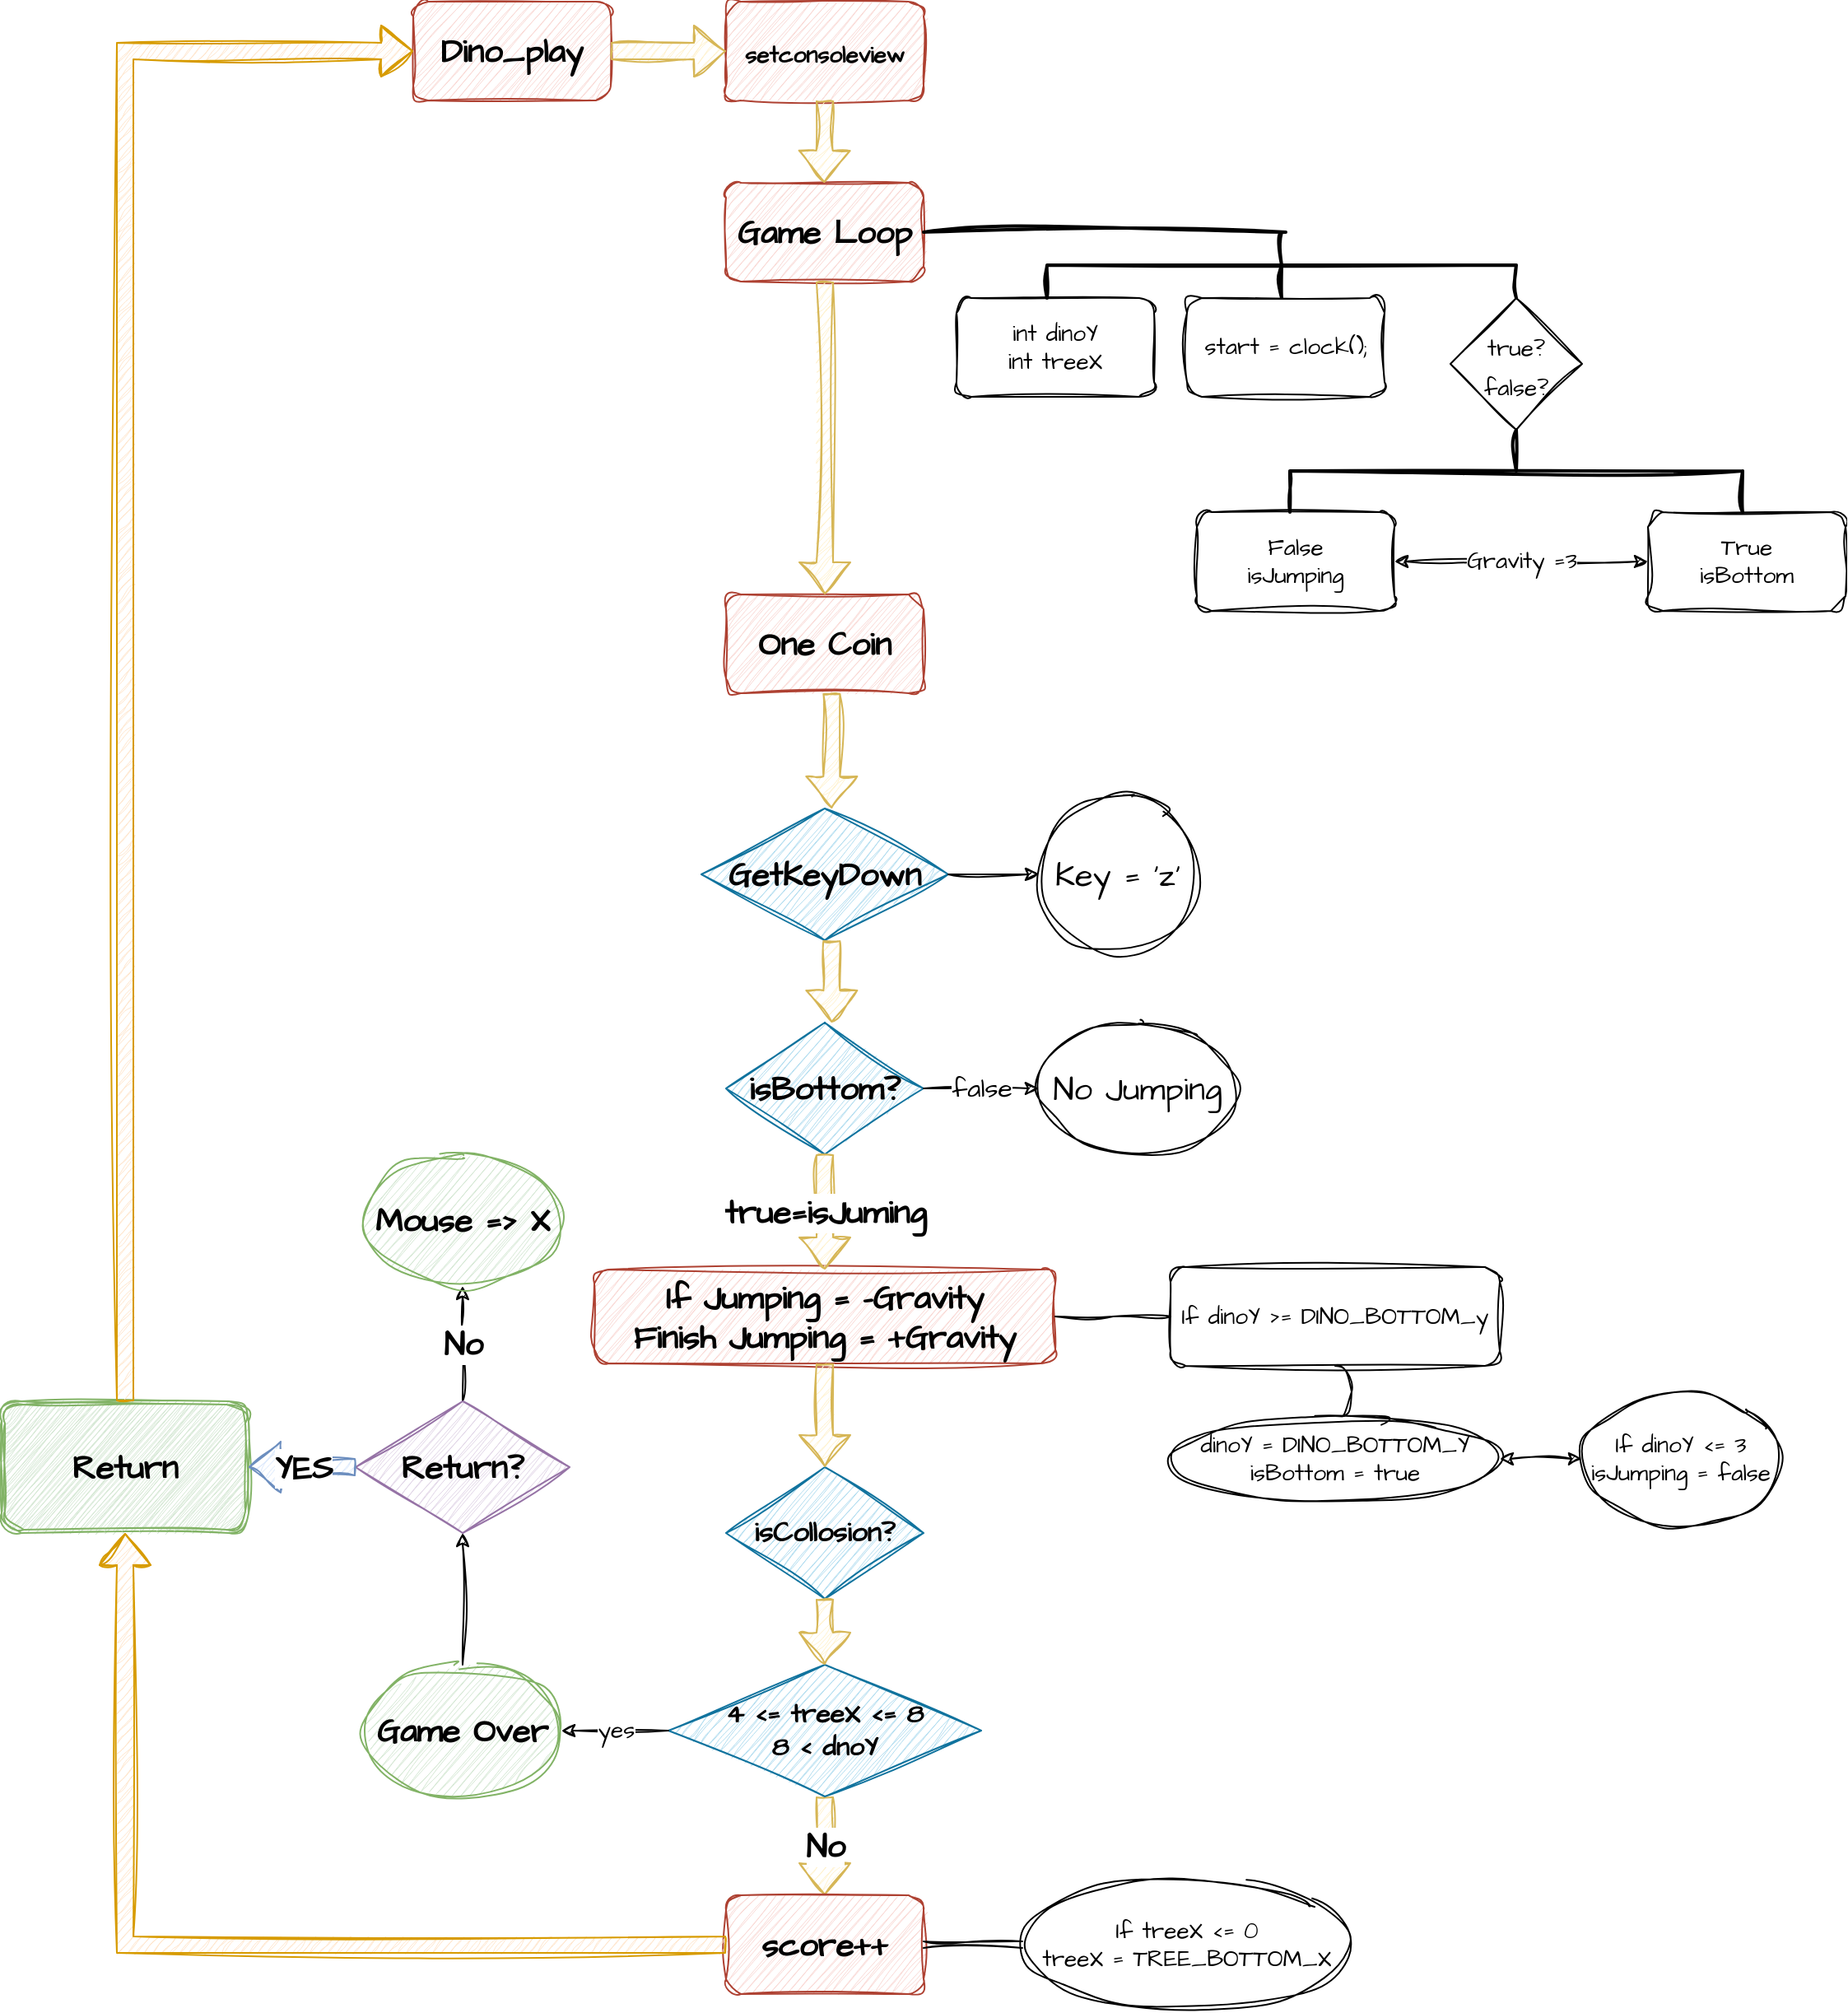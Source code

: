 <mxfile version="20.8.16" type="device"><diagram id="C5RBs43oDa-KdzZeNtuy" name="Page-1"><mxGraphModel dx="3194" dy="1383" grid="1" gridSize="10" guides="1" tooltips="1" connect="1" arrows="1" fold="1" page="1" pageScale="1" pageWidth="827" pageHeight="1169" math="0" shadow="0"><root><mxCell id="WIyWlLk6GJQsqaUBKTNV-0"/><mxCell id="WIyWlLk6GJQsqaUBKTNV-1" parent="WIyWlLk6GJQsqaUBKTNV-0"/><mxCell id="5nEHU6NJazl65n8TktcL-0" value="&lt;font style=&quot;font-size: 20px;&quot;&gt;&lt;b&gt;Game Loop&lt;/b&gt;&lt;/font&gt;" style="rounded=1;whiteSpace=wrap;html=1;hachureGap=4;fontFamily=Architects Daughter;fontSource=https%3A%2F%2Ffonts.googleapis.com%2Fcss%3Ffamily%3DArchitects%2BDaughter;fontSize=20;sketch=1;curveFitting=1;jiggle=2;fillColor=#fad9d5;strokeColor=#ae4132;shadow=0;" parent="WIyWlLk6GJQsqaUBKTNV-1" vertex="1"><mxGeometry x="160" y="170" width="120" height="60" as="geometry"/></mxCell><mxCell id="5nEHU6NJazl65n8TktcL-1" value="&lt;font style=&quot;font-size: 14px;&quot;&gt;&lt;b style=&quot;&quot;&gt;setconsoleview&lt;/b&gt;&lt;/font&gt;" style="rounded=1;whiteSpace=wrap;html=1;sketch=1;hachureGap=4;jiggle=2;curveFitting=1;fontFamily=Architects Daughter;fontSource=https%3A%2F%2Ffonts.googleapis.com%2Fcss%3Ffamily%3DArchitects%2BDaughter;fontSize=20;fillColor=#fad9d5;strokeColor=#ae4132;shadow=0;" parent="WIyWlLk6GJQsqaUBKTNV-1" vertex="1"><mxGeometry x="160" y="60" width="120" height="60" as="geometry"/></mxCell><mxCell id="5nEHU6NJazl65n8TktcL-3" value="&lt;font style=&quot;font-size: 14px;&quot;&gt;true?&lt;br&gt;false?&lt;/font&gt;" style="rhombus;whiteSpace=wrap;html=1;sketch=1;hachureGap=4;jiggle=2;curveFitting=1;fontFamily=Architects Daughter;fontSource=https%3A%2F%2Ffonts.googleapis.com%2Fcss%3Ffamily%3DArchitects%2BDaughter;fontSize=20;" parent="WIyWlLk6GJQsqaUBKTNV-1" vertex="1"><mxGeometry x="600" y="240" width="80" height="80" as="geometry"/></mxCell><mxCell id="5nEHU6NJazl65n8TktcL-6" value="False&lt;br&gt;isJumping" style="rounded=1;whiteSpace=wrap;html=1;sketch=1;hachureGap=4;jiggle=2;curveFitting=1;fontFamily=Architects Daughter;fontSource=https%3A%2F%2Ffonts.googleapis.com%2Fcss%3Ffamily%3DArchitects%2BDaughter;fontSize=14;" parent="WIyWlLk6GJQsqaUBKTNV-1" vertex="1"><mxGeometry x="446" y="370" width="120" height="60" as="geometry"/></mxCell><mxCell id="5nEHU6NJazl65n8TktcL-8" value="True&lt;br&gt;isBottom" style="rounded=1;whiteSpace=wrap;html=1;sketch=1;hachureGap=4;jiggle=2;curveFitting=1;fontFamily=Architects Daughter;fontSource=https%3A%2F%2Ffonts.googleapis.com%2Fcss%3Ffamily%3DArchitects%2BDaughter;fontSize=14;" parent="WIyWlLk6GJQsqaUBKTNV-1" vertex="1"><mxGeometry x="720" y="370" width="120" height="60" as="geometry"/></mxCell><mxCell id="5nEHU6NJazl65n8TktcL-12" value="Gravity =3" style="endArrow=classic;startArrow=classic;html=1;rounded=0;sketch=1;hachureGap=4;jiggle=2;curveFitting=1;fontFamily=Architects Daughter;fontSource=https%3A%2F%2Ffonts.googleapis.com%2Fcss%3Ffamily%3DArchitects%2BDaughter;fontSize=14;exitX=1;exitY=0.5;exitDx=0;exitDy=0;entryX=0;entryY=0.5;entryDx=0;entryDy=0;" parent="WIyWlLk6GJQsqaUBKTNV-1" source="5nEHU6NJazl65n8TktcL-6" target="5nEHU6NJazl65n8TktcL-8" edge="1"><mxGeometry width="50" height="50" relative="1" as="geometry"><mxPoint x="640" y="540" as="sourcePoint"/><mxPoint x="770" y="380" as="targetPoint"/><Array as="points"><mxPoint x="640" y="400"/></Array></mxGeometry></mxCell><mxCell id="5nEHU6NJazl65n8TktcL-18" value="int dinoY&lt;br&gt;int treeX" style="rounded=1;whiteSpace=wrap;html=1;sketch=1;hachureGap=4;jiggle=2;curveFitting=1;fontFamily=Architects Daughter;fontSource=https%3A%2F%2Ffonts.googleapis.com%2Fcss%3Ffamily%3DArchitects%2BDaughter;fontSize=14;" parent="WIyWlLk6GJQsqaUBKTNV-1" vertex="1"><mxGeometry x="300" y="240" width="120" height="60" as="geometry"/></mxCell><mxCell id="5nEHU6NJazl65n8TktcL-20" value="start = clock();" style="rounded=1;whiteSpace=wrap;html=1;sketch=1;hachureGap=4;jiggle=2;curveFitting=1;fontFamily=Architects Daughter;fontSource=https%3A%2F%2Ffonts.googleapis.com%2Fcss%3Ffamily%3DArchitects%2BDaughter;fontSize=14;" parent="WIyWlLk6GJQsqaUBKTNV-1" vertex="1"><mxGeometry x="440" y="240" width="120" height="60" as="geometry"/></mxCell><mxCell id="5nEHU6NJazl65n8TktcL-23" value="&lt;font style=&quot;font-size: 20px;&quot;&gt;&lt;b&gt;One Coin&lt;/b&gt;&lt;/font&gt;" style="rounded=1;whiteSpace=wrap;html=1;sketch=1;hachureGap=4;jiggle=2;curveFitting=1;fontFamily=Architects Daughter;fontSource=https%3A%2F%2Ffonts.googleapis.com%2Fcss%3Ffamily%3DArchitects%2BDaughter;fontSize=14;fillColor=#fad9d5;strokeColor=#ae4132;shadow=0;" parent="WIyWlLk6GJQsqaUBKTNV-1" vertex="1"><mxGeometry x="160" y="420" width="120" height="60" as="geometry"/></mxCell><mxCell id="5nEHU6NJazl65n8TktcL-24" value="&lt;b&gt;&lt;font style=&quot;font-size: 20px;&quot;&gt;Dino_play&lt;/font&gt;&lt;/b&gt;" style="rounded=1;whiteSpace=wrap;html=1;sketch=1;hachureGap=4;jiggle=2;curveFitting=1;fontFamily=Architects Daughter;fontSource=https%3A%2F%2Ffonts.googleapis.com%2Fcss%3Ffamily%3DArchitects%2BDaughter;fontSize=14;fillColor=#fad9d5;strokeColor=#ae4132;shadow=0;" parent="WIyWlLk6GJQsqaUBKTNV-1" vertex="1"><mxGeometry x="-30" y="60" width="120" height="60" as="geometry"/></mxCell><mxCell id="5nEHU6NJazl65n8TktcL-25" value="" style="shape=flexArrow;endArrow=classic;html=1;rounded=0;sketch=1;hachureGap=4;jiggle=2;curveFitting=1;fontFamily=Architects Daughter;fontSource=https%3A%2F%2Ffonts.googleapis.com%2Fcss%3Ffamily%3DArchitects%2BDaughter;fontSize=14;exitX=1;exitY=0.5;exitDx=0;exitDy=0;entryX=0;entryY=0.5;entryDx=0;entryDy=0;fillColor=#fff2cc;strokeColor=#d6b656;shadow=0;" parent="WIyWlLk6GJQsqaUBKTNV-1" source="5nEHU6NJazl65n8TktcL-24" target="5nEHU6NJazl65n8TktcL-1" edge="1"><mxGeometry width="50" height="50" relative="1" as="geometry"><mxPoint x="280" y="420" as="sourcePoint"/><mxPoint x="330" y="370" as="targetPoint"/></mxGeometry></mxCell><mxCell id="5nEHU6NJazl65n8TktcL-30" value="&lt;font style=&quot;font-size: 17px;&quot;&gt;&lt;b style=&quot;font-size: 17px;&quot;&gt;isCollosion?&lt;/b&gt;&lt;/font&gt;" style="rhombus;whiteSpace=wrap;html=1;sketch=1;hachureGap=4;jiggle=2;curveFitting=1;fontFamily=Architects Daughter;fontSource=https%3A%2F%2Ffonts.googleapis.com%2Fcss%3Ffamily%3DArchitects%2BDaughter;fontSize=17;fillColor=#b1ddf0;strokeColor=#10739e;shadow=0;" parent="WIyWlLk6GJQsqaUBKTNV-1" vertex="1"><mxGeometry x="160" y="950" width="120" height="80" as="geometry"/></mxCell><mxCell id="5nEHU6NJazl65n8TktcL-32" value="No" style="shape=flexArrow;endArrow=classic;html=1;rounded=0;sketch=1;hachureGap=4;jiggle=2;curveFitting=1;fontFamily=Architects Daughter;fontSource=https%3A%2F%2Ffonts.googleapis.com%2Fcss%3Ffamily%3DArchitects%2BDaughter;fontSize=20;exitX=0.5;exitY=1;exitDx=0;exitDy=0;fillColor=#fff2cc;strokeColor=#d6b656;shadow=0;entryX=0.5;entryY=0;entryDx=0;entryDy=0;fontStyle=1" parent="WIyWlLk6GJQsqaUBKTNV-1" source="5nEHU6NJazl65n8TktcL-34" edge="1" target="-PL5L-yIATQtPEYlqgl9-29"><mxGeometry width="50" height="50" relative="1" as="geometry"><mxPoint x="420" y="1030" as="sourcePoint"/><mxPoint x="230" y="1190" as="targetPoint"/></mxGeometry></mxCell><mxCell id="5nEHU6NJazl65n8TktcL-34" value="&lt;font style=&quot;font-size: 16px;&quot;&gt;&lt;b style=&quot;&quot;&gt;4 &amp;lt;= treeX &amp;lt;= 8&lt;br&gt;8 &amp;lt; dnoY&lt;/b&gt;&lt;/font&gt;" style="rhombus;whiteSpace=wrap;html=1;sketch=1;hachureGap=4;jiggle=2;curveFitting=1;fontFamily=Architects Daughter;fontSource=https%3A%2F%2Ffonts.googleapis.com%2Fcss%3Ffamily%3DArchitects%2BDaughter;fontSize=14;fillStyle=auto;rounded=0;fillColor=#b1ddf0;strokeColor=#10739e;" parent="WIyWlLk6GJQsqaUBKTNV-1" vertex="1"><mxGeometry x="125" y="1070" width="190" height="80" as="geometry"/></mxCell><mxCell id="5nEHU6NJazl65n8TktcL-36" value="yes" style="endArrow=classic;html=1;rounded=0;sketch=1;hachureGap=4;jiggle=2;curveFitting=1;fontFamily=Architects Daughter;fontSource=https%3A%2F%2Ffonts.googleapis.com%2Fcss%3Ffamily%3DArchitects%2BDaughter;fontSize=14;exitX=0;exitY=0.5;exitDx=0;exitDy=0;entryX=1;entryY=0.5;entryDx=0;entryDy=0;" parent="WIyWlLk6GJQsqaUBKTNV-1" source="5nEHU6NJazl65n8TktcL-34" target="5nEHU6NJazl65n8TktcL-37" edge="1"><mxGeometry width="50" height="50" relative="1" as="geometry"><mxPoint x="390" y="410" as="sourcePoint"/><mxPoint x="370" y="1050" as="targetPoint"/><Array as="points"/></mxGeometry></mxCell><mxCell id="5nEHU6NJazl65n8TktcL-37" value="&lt;b&gt;&lt;font style=&quot;font-size: 20px;&quot;&gt;Game Over&lt;/font&gt;&lt;/b&gt;" style="ellipse;whiteSpace=wrap;html=1;sketch=1;hachureGap=4;jiggle=2;curveFitting=1;fontFamily=Architects Daughter;fontSource=https%3A%2F%2Ffonts.googleapis.com%2Fcss%3Ffamily%3DArchitects%2BDaughter;fontSize=14;fillColor=#d5e8d4;strokeColor=#82b366;" parent="WIyWlLk6GJQsqaUBKTNV-1" vertex="1"><mxGeometry x="-60" y="1070" width="120" height="80" as="geometry"/></mxCell><mxCell id="-PL5L-yIATQtPEYlqgl9-1" value="&lt;b&gt;GetKeyDown&lt;/b&gt;" style="rhombus;whiteSpace=wrap;html=1;sketch=1;hachureGap=4;jiggle=2;curveFitting=1;fontFamily=Architects Daughter;fontSource=https%3A%2F%2Ffonts.googleapis.com%2Fcss%3Ffamily%3DArchitects%2BDaughter;fontSize=20;fillColor=#b1ddf0;strokeColor=#10739e;shadow=0;" parent="WIyWlLk6GJQsqaUBKTNV-1" vertex="1"><mxGeometry x="145" y="550" width="150" height="80" as="geometry"/></mxCell><mxCell id="-PL5L-yIATQtPEYlqgl9-3" value="&lt;b&gt;isBottom?&lt;/b&gt;" style="rhombus;whiteSpace=wrap;html=1;sketch=1;hachureGap=4;jiggle=2;curveFitting=1;fontFamily=Architects Daughter;fontSource=https%3A%2F%2Ffonts.googleapis.com%2Fcss%3Ffamily%3DArchitects%2BDaughter;fontSize=20;fillColor=#b1ddf0;strokeColor=#10739e;shadow=0;" parent="WIyWlLk6GJQsqaUBKTNV-1" vertex="1"><mxGeometry x="160" y="680" width="120" height="80" as="geometry"/></mxCell><mxCell id="-PL5L-yIATQtPEYlqgl9-5" value="false" style="endArrow=classic;html=1;rounded=0;sketch=1;hachureGap=4;jiggle=2;curveFitting=1;fontFamily=Architects Daughter;fontSource=https%3A%2F%2Ffonts.googleapis.com%2Fcss%3Ffamily%3DArchitects%2BDaughter;fontSize=16;" parent="WIyWlLk6GJQsqaUBKTNV-1" edge="1"><mxGeometry width="50" height="50" relative="1" as="geometry"><mxPoint x="280" y="720" as="sourcePoint"/><mxPoint x="350" y="720" as="targetPoint"/></mxGeometry></mxCell><mxCell id="-PL5L-yIATQtPEYlqgl9-7" value="No Jumping" style="ellipse;whiteSpace=wrap;html=1;sketch=1;hachureGap=4;jiggle=2;curveFitting=1;fontFamily=Architects Daughter;fontSource=https%3A%2F%2Ffonts.googleapis.com%2Fcss%3Ffamily%3DArchitects%2BDaughter;fontSize=20;" parent="WIyWlLk6GJQsqaUBKTNV-1" vertex="1"><mxGeometry x="350" y="680" width="120" height="80" as="geometry"/></mxCell><mxCell id="-PL5L-yIATQtPEYlqgl9-8" value="&lt;b&gt;If Jumping = -Gravity&lt;br&gt;Finish Jumping = +Gravity&lt;/b&gt;" style="rounded=1;whiteSpace=wrap;html=1;sketch=1;hachureGap=4;jiggle=2;curveFitting=1;fontFamily=Architects Daughter;fontSource=https%3A%2F%2Ffonts.googleapis.com%2Fcss%3Ffamily%3DArchitects%2BDaughter;fontSize=20;fillColor=#fad9d5;strokeColor=#ae4132;" parent="WIyWlLk6GJQsqaUBKTNV-1" vertex="1"><mxGeometry x="80" y="830" width="280" height="57" as="geometry"/></mxCell><mxCell id="-PL5L-yIATQtPEYlqgl9-12" value="" style="edgeStyle=entityRelationEdgeStyle;startArrow=none;endArrow=none;segment=10;curved=1;sourcePerimeterSpacing=0;targetPerimeterSpacing=0;rounded=0;sketch=1;hachureGap=4;jiggle=2;curveFitting=1;fontFamily=Architects Daughter;fontSource=https%3A%2F%2Ffonts.googleapis.com%2Fcss%3Ffamily%3DArchitects%2BDaughter;fontSize=16;entryX=0;entryY=0.5;entryDx=0;entryDy=0;" parent="WIyWlLk6GJQsqaUBKTNV-1" source="-PL5L-yIATQtPEYlqgl9-8" target="-PL5L-yIATQtPEYlqgl9-26" edge="1"><mxGeometry relative="1" as="geometry"><mxPoint x="70" y="940" as="sourcePoint"/><mxPoint x="65" y="813.0" as="targetPoint"/></mxGeometry></mxCell><mxCell id="-PL5L-yIATQtPEYlqgl9-22" value="" style="edgeStyle=entityRelationEdgeStyle;rounded=0;sketch=1;hachureGap=4;jiggle=2;curveFitting=1;orthogonalLoop=1;jettySize=auto;html=1;startArrow=none;endArrow=none;segment=10;curved=1;sourcePerimeterSpacing=0;exitX=0.5;exitY=1;exitDx=0;exitDy=0;fontFamily=Architects Daughter;fontSource=https%3A%2F%2Ffonts.googleapis.com%2Fcss%3Ffamily%3DArchitects%2BDaughter;fontSize=14;entryX=0.5;entryY=0;entryDx=0;entryDy=0;" parent="WIyWlLk6GJQsqaUBKTNV-1" source="-PL5L-yIATQtPEYlqgl9-26" target="-PL5L-yIATQtPEYlqgl9-16" edge="1"><mxGeometry relative="1" as="geometry"><mxPoint x="97.524" y="960" as="targetPoint"/><mxPoint x="-32.5" y="833" as="sourcePoint"/></mxGeometry></mxCell><mxCell id="-PL5L-yIATQtPEYlqgl9-16" value="dinoY = DINO_BOTTOM_Y&lt;br&gt;isBottom = true&lt;br&gt;" style="ellipse;whiteSpace=wrap;html=1;sketch=1;hachureGap=4;jiggle=2;curveFitting=1;fontFamily=Architects Daughter;fontSource=https%3A%2F%2Ffonts.googleapis.com%2Fcss%3Ffamily%3DArchitects%2BDaughter;fontSize=14;" parent="WIyWlLk6GJQsqaUBKTNV-1" vertex="1"><mxGeometry x="430" y="920" width="200" height="50" as="geometry"/></mxCell><mxCell id="-PL5L-yIATQtPEYlqgl9-26" value="If dinoY &amp;gt;= DINO_BOTTOM_y" style="rounded=1;whiteSpace=wrap;html=1;sketch=1;hachureGap=4;jiggle=2;curveFitting=1;fontFamily=Architects Daughter;fontSource=https%3A%2F%2Ffonts.googleapis.com%2Fcss%3Ffamily%3DArchitects%2BDaughter;fontSize=14;" parent="WIyWlLk6GJQsqaUBKTNV-1" vertex="1"><mxGeometry x="430" y="828.5" width="200" height="60" as="geometry"/></mxCell><mxCell id="-PL5L-yIATQtPEYlqgl9-27" value="" style="endArrow=classic;startArrow=classic;html=1;rounded=0;sketch=1;hachureGap=4;jiggle=2;curveFitting=1;fontFamily=Architects Daughter;fontSource=https%3A%2F%2Ffonts.googleapis.com%2Fcss%3Ffamily%3DArchitects%2BDaughter;fontSize=14;entryX=1;entryY=0.5;entryDx=0;entryDy=0;exitX=0;exitY=0.5;exitDx=0;exitDy=0;" parent="WIyWlLk6GJQsqaUBKTNV-1" source="-PL5L-yIATQtPEYlqgl9-28" target="-PL5L-yIATQtPEYlqgl9-16" edge="1"><mxGeometry width="50" height="50" relative="1" as="geometry"><mxPoint x="-240" y="885" as="sourcePoint"/><mxPoint x="-230" y="870" as="targetPoint"/></mxGeometry></mxCell><mxCell id="-PL5L-yIATQtPEYlqgl9-28" value="If dinoY &amp;lt;= 3&lt;br&gt;isJumping = false" style="ellipse;whiteSpace=wrap;html=1;sketch=1;hachureGap=4;jiggle=2;curveFitting=1;fontFamily=Architects Daughter;fontSource=https%3A%2F%2Ffonts.googleapis.com%2Fcss%3Ffamily%3DArchitects%2BDaughter;fontSize=14;" parent="WIyWlLk6GJQsqaUBKTNV-1" vertex="1"><mxGeometry x="680" y="905" width="120" height="80" as="geometry"/></mxCell><mxCell id="-PL5L-yIATQtPEYlqgl9-29" value="&lt;font style=&quot;font-size: 20px;&quot;&gt;&lt;b&gt;score++&lt;/b&gt;&lt;/font&gt;" style="rounded=1;whiteSpace=wrap;html=1;sketch=1;hachureGap=4;jiggle=2;curveFitting=1;fontFamily=Architects Daughter;fontSource=https%3A%2F%2Ffonts.googleapis.com%2Fcss%3Ffamily%3DArchitects%2BDaughter;fontSize=14;fillColor=#fad9d5;strokeColor=#ae4132;shadow=0;" parent="WIyWlLk6GJQsqaUBKTNV-1" vertex="1"><mxGeometry x="160" y="1210" width="120" height="60" as="geometry"/></mxCell><mxCell id="-PL5L-yIATQtPEYlqgl9-30" value="" style="shape=link;html=1;rounded=0;sketch=1;hachureGap=4;jiggle=2;curveFitting=1;fontFamily=Architects Daughter;fontSource=https%3A%2F%2Ffonts.googleapis.com%2Fcss%3Ffamily%3DArchitects%2BDaughter;fontSize=14;entryX=0;entryY=0.5;entryDx=0;entryDy=0;exitX=1;exitY=0.5;exitDx=0;exitDy=0;" parent="WIyWlLk6GJQsqaUBKTNV-1" target="-PL5L-yIATQtPEYlqgl9-31" edge="1" source="-PL5L-yIATQtPEYlqgl9-29"><mxGeometry width="100" relative="1" as="geometry"><mxPoint x="290" y="1220" as="sourcePoint"/><mxPoint x="325" y="1219.29" as="targetPoint"/></mxGeometry></mxCell><mxCell id="-PL5L-yIATQtPEYlqgl9-31" value="If treeX &amp;lt;= 0&lt;br&gt;treeX = TREE_BOTTOM_X" style="ellipse;whiteSpace=wrap;html=1;sketch=1;hachureGap=4;jiggle=2;curveFitting=1;fontFamily=Architects Daughter;fontSource=https%3A%2F%2Ffonts.googleapis.com%2Fcss%3Ffamily%3DArchitects%2BDaughter;fontSize=14;" parent="WIyWlLk6GJQsqaUBKTNV-1" vertex="1"><mxGeometry x="340" y="1200" width="200" height="80" as="geometry"/></mxCell><mxCell id="-PL5L-yIATQtPEYlqgl9-60" value="" style="strokeWidth=2;html=1;shape=mxgraph.flowchart.annotation_2;align=left;labelPosition=right;pointerEvents=1;sketch=1;hachureGap=4;jiggle=2;curveFitting=1;fontFamily=Architects Daughter;fontSource=https%3A%2F%2Ffonts.googleapis.com%2Fcss%3Ffamily%3DArchitects%2BDaughter;fontSize=14;direction=south;" parent="WIyWlLk6GJQsqaUBKTNV-1" vertex="1"><mxGeometry x="355" y="200" width="285" height="40" as="geometry"/></mxCell><mxCell id="-PL5L-yIATQtPEYlqgl9-68" value="" style="line;strokeWidth=2;html=1;sketch=1;hachureGap=4;jiggle=2;curveFitting=1;fontFamily=Architects Daughter;fontSource=https%3A%2F%2Ffonts.googleapis.com%2Fcss%3Ffamily%3DArchitects%2BDaughter;fontSize=14;direction=south;" parent="WIyWlLk6GJQsqaUBKTNV-1" vertex="1"><mxGeometry x="492.5" y="220" width="10" height="20" as="geometry"/></mxCell><mxCell id="-PL5L-yIATQtPEYlqgl9-77" value="" style="line;strokeWidth=2;html=1;sketch=1;hachureGap=4;jiggle=2;curveFitting=1;fontFamily=Architects Daughter;fontSource=https%3A%2F%2Ffonts.googleapis.com%2Fcss%3Ffamily%3DArchitects%2BDaughter;fontSize=14;" parent="WIyWlLk6GJQsqaUBKTNV-1" vertex="1"><mxGeometry x="280" y="195" width="220" height="10" as="geometry"/></mxCell><mxCell id="-PL5L-yIATQtPEYlqgl9-78" value="" style="shape=flexArrow;endArrow=classic;html=1;rounded=0;sketch=1;hachureGap=4;jiggle=2;curveFitting=1;fontFamily=Architects Daughter;fontSource=https%3A%2F%2Ffonts.googleapis.com%2Fcss%3Ffamily%3DArchitects%2BDaughter;fontSize=20;exitX=0;exitY=0.5;exitDx=0;exitDy=0;shadow=0;fillColor=#ffe6cc;strokeColor=#d79b00;fontStyle=1;entryX=0.5;entryY=1;entryDx=0;entryDy=0;" parent="WIyWlLk6GJQsqaUBKTNV-1" source="-PL5L-yIATQtPEYlqgl9-29" target="-PL5L-yIATQtPEYlqgl9-35" edge="1"><mxGeometry width="50" height="50" relative="1" as="geometry"><mxPoint x="200" y="1340" as="sourcePoint"/><mxPoint x="-210" y="1010" as="targetPoint"/><Array as="points"><mxPoint x="-250" y="1240"/><mxPoint x="-205" y="1240"/></Array></mxGeometry></mxCell><mxCell id="-PL5L-yIATQtPEYlqgl9-80" value="" style="endArrow=classic;html=1;rounded=0;sketch=1;hachureGap=4;jiggle=2;curveFitting=1;fontFamily=Architects Daughter;fontSource=https%3A%2F%2Ffonts.googleapis.com%2Fcss%3Ffamily%3DArchitects%2BDaughter;fontSize=20;exitX=1;exitY=0.5;exitDx=0;exitDy=0;" parent="WIyWlLk6GJQsqaUBKTNV-1" source="-PL5L-yIATQtPEYlqgl9-1" edge="1"><mxGeometry width="50" height="50" relative="1" as="geometry"><mxPoint x="460" y="690" as="sourcePoint"/><mxPoint x="350" y="590" as="targetPoint"/></mxGeometry></mxCell><mxCell id="-PL5L-yIATQtPEYlqgl9-81" value="Key = 'z'" style="ellipse;whiteSpace=wrap;html=1;aspect=fixed;sketch=1;hachureGap=4;jiggle=2;curveFitting=1;fontFamily=Architects Daughter;fontSource=https%3A%2F%2Ffonts.googleapis.com%2Fcss%3Ffamily%3DArchitects%2BDaughter;fontSize=20;" parent="WIyWlLk6GJQsqaUBKTNV-1" vertex="1"><mxGeometry x="350" y="542" width="96" height="96" as="geometry"/></mxCell><mxCell id="-PL5L-yIATQtPEYlqgl9-6" value="" style="shape=flexArrow;endArrow=classic;html=1;rounded=0;sketch=1;hachureGap=4;jiggle=2;curveFitting=1;fontFamily=Architects Daughter;fontSource=https%3A%2F%2Ffonts.googleapis.com%2Fcss%3Ffamily%3DArchitects%2BDaughter;fontSize=16;entryX=0.5;entryY=0;entryDx=0;entryDy=0;fillColor=#fff2cc;strokeColor=#d6b656;shadow=0;exitX=0.5;exitY=1;exitDx=0;exitDy=0;" edge="1" parent="WIyWlLk6GJQsqaUBKTNV-1" source="5nEHU6NJazl65n8TktcL-1"><mxGeometry width="50" height="50" relative="1" as="geometry"><mxPoint x="240" y="140" as="sourcePoint"/><mxPoint x="219.72" y="170" as="targetPoint"/></mxGeometry></mxCell><mxCell id="-PL5L-yIATQtPEYlqgl9-9" value="" style="shape=flexArrow;endArrow=classic;html=1;rounded=0;sketch=1;hachureGap=4;jiggle=2;curveFitting=1;fontFamily=Architects Daughter;fontSource=https%3A%2F%2Ffonts.googleapis.com%2Fcss%3Ffamily%3DArchitects%2BDaughter;fontSize=16;exitX=0.5;exitY=1;exitDx=0;exitDy=0;fillColor=#fff2cc;strokeColor=#d6b656;shadow=0;entryX=0.5;entryY=0;entryDx=0;entryDy=0;" edge="1" parent="WIyWlLk6GJQsqaUBKTNV-1" source="5nEHU6NJazl65n8TktcL-0" target="5nEHU6NJazl65n8TktcL-23"><mxGeometry width="50" height="50" relative="1" as="geometry"><mxPoint x="230.0" y="250" as="sourcePoint"/><mxPoint x="260" y="360" as="targetPoint"/></mxGeometry></mxCell><mxCell id="-PL5L-yIATQtPEYlqgl9-10" value="" style="shape=flexArrow;endArrow=classic;html=1;rounded=0;sketch=1;hachureGap=4;jiggle=2;curveFitting=1;fontFamily=Architects Daughter;fontSource=https%3A%2F%2Ffonts.googleapis.com%2Fcss%3Ffamily%3DArchitects%2BDaughter;fontSize=14;exitX=0.5;exitY=1;exitDx=0;exitDy=0;fillColor=#fff2cc;strokeColor=#d6b656;shadow=0;" edge="1" parent="WIyWlLk6GJQsqaUBKTNV-1"><mxGeometry width="50" height="50" relative="1" as="geometry"><mxPoint x="224.17" y="480" as="sourcePoint"/><mxPoint x="224.17" y="550" as="targetPoint"/><Array as="points"/></mxGeometry></mxCell><mxCell id="-PL5L-yIATQtPEYlqgl9-11" value="" style="shape=flexArrow;endArrow=classic;html=1;rounded=0;sketch=1;hachureGap=4;jiggle=2;curveFitting=1;fontFamily=Architects Daughter;fontSource=https%3A%2F%2Ffonts.googleapis.com%2Fcss%3Ffamily%3DArchitects%2BDaughter;fontSize=16;exitX=0.5;exitY=1;exitDx=0;exitDy=0;fillColor=#fff2cc;strokeColor=#d6b656;shadow=0;" edge="1" parent="WIyWlLk6GJQsqaUBKTNV-1"><mxGeometry width="50" height="50" relative="1" as="geometry"><mxPoint x="224.17" y="630" as="sourcePoint"/><mxPoint x="224.17" y="680" as="targetPoint"/></mxGeometry></mxCell><mxCell id="-PL5L-yIATQtPEYlqgl9-13" value="true=&lt;font style=&quot;font-size: 20px;&quot;&gt;isJuming&lt;/font&gt;" style="shape=flexArrow;endArrow=classic;html=1;rounded=0;sketch=1;hachureGap=4;jiggle=2;curveFitting=1;fontFamily=Architects Daughter;fontSource=https%3A%2F%2Ffonts.googleapis.com%2Fcss%3Ffamily%3DArchitects%2BDaughter;fontSize=20;fillColor=#fff2cc;strokeColor=#d6b656;shadow=0;exitX=0.5;exitY=1;exitDx=0;exitDy=0;entryX=0.5;entryY=0;entryDx=0;entryDy=0;fontStyle=1" edge="1" parent="WIyWlLk6GJQsqaUBKTNV-1" source="-PL5L-yIATQtPEYlqgl9-3" target="-PL5L-yIATQtPEYlqgl9-8"><mxGeometry width="50" height="50" relative="1" as="geometry"><mxPoint x="310" y="780" as="sourcePoint"/><mxPoint x="224.17" y="830" as="targetPoint"/></mxGeometry></mxCell><mxCell id="-PL5L-yIATQtPEYlqgl9-14" value="" style="shape=flexArrow;endArrow=classic;html=1;rounded=0;sketch=1;hachureGap=4;jiggle=2;curveFitting=1;fontFamily=Architects Daughter;fontSource=https%3A%2F%2Ffonts.googleapis.com%2Fcss%3Ffamily%3DArchitects%2BDaughter;fontSize=14;exitX=0.5;exitY=1;exitDx=0;exitDy=0;fillColor=#fff2cc;strokeColor=#d6b656;shadow=0;entryX=0.5;entryY=0;entryDx=0;entryDy=0;" edge="1" parent="WIyWlLk6GJQsqaUBKTNV-1" source="-PL5L-yIATQtPEYlqgl9-8" target="5nEHU6NJazl65n8TktcL-30"><mxGeometry width="50" height="50" relative="1" as="geometry"><mxPoint x="234.17" y="890" as="sourcePoint"/><mxPoint x="260" y="940" as="targetPoint"/></mxGeometry></mxCell><mxCell id="-PL5L-yIATQtPEYlqgl9-15" value="" style="shape=flexArrow;endArrow=classic;html=1;rounded=0;sketch=1;hachureGap=4;jiggle=2;curveFitting=1;fontFamily=Architects Daughter;fontSource=https%3A%2F%2Ffonts.googleapis.com%2Fcss%3Ffamily%3DArchitects%2BDaughter;fontSize=14;exitX=0.5;exitY=1;exitDx=0;exitDy=0;entryX=0.5;entryY=0;entryDx=0;entryDy=0;fillColor=#fff2cc;strokeColor=#d6b656;shadow=0;" edge="1" parent="WIyWlLk6GJQsqaUBKTNV-1" source="5nEHU6NJazl65n8TktcL-30" target="5nEHU6NJazl65n8TktcL-34"><mxGeometry width="50" height="50" relative="1" as="geometry"><mxPoint x="234.17" y="1030" as="sourcePoint"/><mxPoint x="234.17" y="1060" as="targetPoint"/></mxGeometry></mxCell><mxCell id="-PL5L-yIATQtPEYlqgl9-23" value="" style="endArrow=classic;html=1;rounded=0;shadow=0;sketch=1;hachureGap=4;jiggle=2;curveFitting=1;fontFamily=Architects Daughter;fontSource=https%3A%2F%2Ffonts.googleapis.com%2Fcss%3Ffamily%3DArchitects%2BDaughter;fontSize=20;exitX=0.5;exitY=0;exitDx=0;exitDy=0;" edge="1" parent="WIyWlLk6GJQsqaUBKTNV-1" source="5nEHU6NJazl65n8TktcL-37"><mxGeometry width="50" height="50" relative="1" as="geometry"><mxPoint x="-40" y="990" as="sourcePoint"/><mxPoint y="990" as="targetPoint"/></mxGeometry></mxCell><mxCell id="-PL5L-yIATQtPEYlqgl9-40" value="No" style="edgeStyle=orthogonalEdgeStyle;rounded=0;sketch=1;hachureGap=4;jiggle=2;curveFitting=1;orthogonalLoop=1;jettySize=auto;html=1;exitX=0.5;exitY=0;exitDx=0;exitDy=0;shadow=0;fontFamily=Architects Daughter;fontSource=https%3A%2F%2Ffonts.googleapis.com%2Fcss%3Ffamily%3DArchitects%2BDaughter;fontSize=20;fontStyle=1" edge="1" parent="WIyWlLk6GJQsqaUBKTNV-1" source="-PL5L-yIATQtPEYlqgl9-33"><mxGeometry relative="1" as="geometry"><mxPoint y="840" as="targetPoint"/></mxGeometry></mxCell><mxCell id="-PL5L-yIATQtPEYlqgl9-33" value="&lt;b&gt;Return?&lt;/b&gt;" style="rhombus;whiteSpace=wrap;html=1;rounded=0;shadow=0;sketch=1;hachureGap=4;jiggle=2;fillStyle=auto;curveFitting=1;fontFamily=Architects Daughter;fontSource=https%3A%2F%2Ffonts.googleapis.com%2Fcss%3Ffamily%3DArchitects%2BDaughter;fontSize=20;fillColor=#e1d5e7;strokeColor=#9673a6;" vertex="1" parent="WIyWlLk6GJQsqaUBKTNV-1"><mxGeometry x="-65" y="910" width="130" height="80" as="geometry"/></mxCell><mxCell id="-PL5L-yIATQtPEYlqgl9-35" value="&lt;b&gt;Return&lt;/b&gt;" style="shape=ext;double=1;rounded=1;whiteSpace=wrap;html=1;shadow=0;sketch=1;hachureGap=4;jiggle=2;fillStyle=auto;curveFitting=1;fontFamily=Architects Daughter;fontSource=https%3A%2F%2Ffonts.googleapis.com%2Fcss%3Ffamily%3DArchitects%2BDaughter;fontSize=20;fillColor=#d5e8d4;strokeColor=#82b366;" vertex="1" parent="WIyWlLk6GJQsqaUBKTNV-1"><mxGeometry x="-280" y="910" width="150" height="80" as="geometry"/></mxCell><mxCell id="-PL5L-yIATQtPEYlqgl9-36" value="" style="shape=flexArrow;endArrow=classic;html=1;rounded=0;sketch=1;hachureGap=4;jiggle=2;curveFitting=1;fontFamily=Architects Daughter;fontSource=https%3A%2F%2Ffonts.googleapis.com%2Fcss%3Ffamily%3DArchitects%2BDaughter;fontSize=20;shadow=0;fillColor=#ffe6cc;strokeColor=#d79b00;fontStyle=1;entryX=0;entryY=0.5;entryDx=0;entryDy=0;exitX=0.5;exitY=0;exitDx=0;exitDy=0;" edge="1" parent="WIyWlLk6GJQsqaUBKTNV-1" source="-PL5L-yIATQtPEYlqgl9-35" target="5nEHU6NJazl65n8TktcL-24"><mxGeometry width="50" height="50" relative="1" as="geometry"><mxPoint x="-500" y="840" as="sourcePoint"/><mxPoint x="-415" y="450" as="targetPoint"/><Array as="points"><mxPoint x="-205" y="90"/></Array></mxGeometry></mxCell><mxCell id="-PL5L-yIATQtPEYlqgl9-37" value="YES" style="shape=flexArrow;endArrow=classic;html=1;rounded=0;shadow=0;sketch=1;hachureGap=4;jiggle=2;curveFitting=1;fontFamily=Architects Daughter;fontSource=https%3A%2F%2Ffonts.googleapis.com%2Fcss%3Ffamily%3DArchitects%2BDaughter;fontSize=20;exitX=0;exitY=0.5;exitDx=0;exitDy=0;fillColor=#dae8fc;strokeColor=#6c8ebf;fontStyle=1" edge="1" parent="WIyWlLk6GJQsqaUBKTNV-1" source="-PL5L-yIATQtPEYlqgl9-33" target="-PL5L-yIATQtPEYlqgl9-35"><mxGeometry width="50" height="50" relative="1" as="geometry"><mxPoint x="50" y="910" as="sourcePoint"/><mxPoint x="100" y="860" as="targetPoint"/></mxGeometry></mxCell><mxCell id="-PL5L-yIATQtPEYlqgl9-42" value="&lt;b&gt;Mouse =&amp;gt; X&lt;/b&gt;" style="ellipse;whiteSpace=wrap;html=1;rounded=0;shadow=0;sketch=1;hachureGap=4;jiggle=2;fillStyle=auto;curveFitting=1;fontFamily=Architects Daughter;fontSource=https%3A%2F%2Ffonts.googleapis.com%2Fcss%3Ffamily%3DArchitects%2BDaughter;fontSize=20;fillColor=#d5e8d4;strokeColor=#82b366;" vertex="1" parent="WIyWlLk6GJQsqaUBKTNV-1"><mxGeometry x="-60" y="760" width="120" height="80" as="geometry"/></mxCell><mxCell id="-PL5L-yIATQtPEYlqgl9-44" value="" style="strokeWidth=2;html=1;shape=mxgraph.flowchart.annotation_2;align=left;labelPosition=right;pointerEvents=1;rounded=0;shadow=0;sketch=1;hachureGap=4;jiggle=2;fillStyle=auto;curveFitting=1;fontFamily=Architects Daughter;fontSource=https%3A%2F%2Ffonts.googleapis.com%2Fcss%3Ffamily%3DArchitects%2BDaughter;fontSize=20;fillColor=#f0ca56;direction=south;" vertex="1" parent="WIyWlLk6GJQsqaUBKTNV-1"><mxGeometry x="502.5" y="320" width="275" height="50" as="geometry"/></mxCell></root></mxGraphModel></diagram></mxfile>